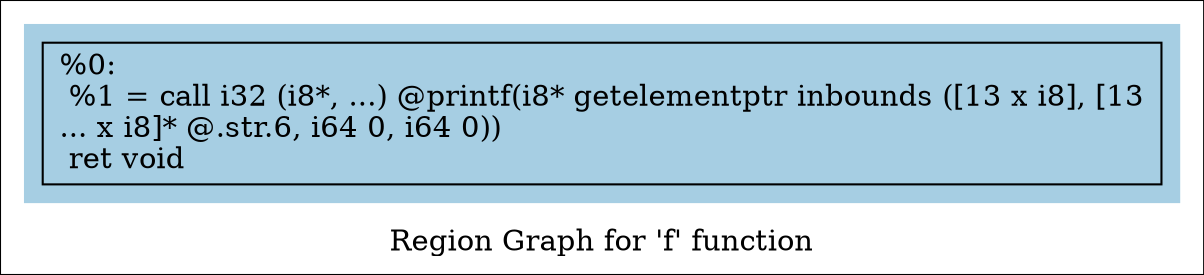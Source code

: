 digraph "Region Graph for 'f' function" {
	label="Region Graph for 'f' function";

	Node0x2762840 [shape=record,label="{%0:\l  %1 = call i32 (i8*, ...) @printf(i8* getelementptr inbounds ([13 x i8], [13\l... x i8]* @.str.6, i64 0, i64 0))\l  ret void\l}"];
	colorscheme = "paired12"
        subgraph cluster_0x2766c40 {
          label = "";
          style = filled;
          color = 1
          Node0x2762840;
        }
}
